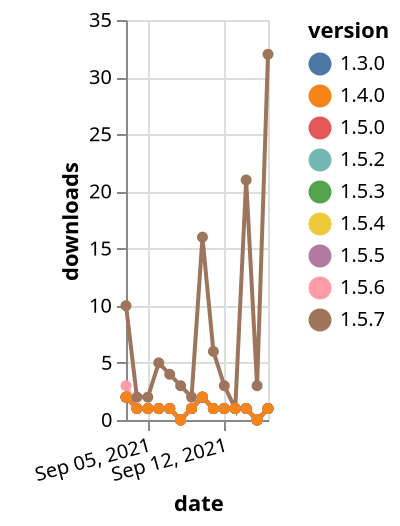 {"$schema": "https://vega.github.io/schema/vega-lite/v5.json", "description": "A simple bar chart with embedded data.", "data": {"values": [{"date": "2021-09-03", "total": 84, "delta": 2, "version": "1.5.2"}, {"date": "2021-09-04", "total": 85, "delta": 1, "version": "1.5.2"}, {"date": "2021-09-05", "total": 86, "delta": 1, "version": "1.5.2"}, {"date": "2021-09-06", "total": 87, "delta": 1, "version": "1.5.2"}, {"date": "2021-09-07", "total": 88, "delta": 1, "version": "1.5.2"}, {"date": "2021-09-08", "total": 88, "delta": 0, "version": "1.5.2"}, {"date": "2021-09-09", "total": 89, "delta": 1, "version": "1.5.2"}, {"date": "2021-09-10", "total": 91, "delta": 2, "version": "1.5.2"}, {"date": "2021-09-11", "total": 92, "delta": 1, "version": "1.5.2"}, {"date": "2021-09-12", "total": 93, "delta": 1, "version": "1.5.2"}, {"date": "2021-09-13", "total": 94, "delta": 1, "version": "1.5.2"}, {"date": "2021-09-14", "total": 95, "delta": 1, "version": "1.5.2"}, {"date": "2021-09-15", "total": 95, "delta": 0, "version": "1.5.2"}, {"date": "2021-09-16", "total": 96, "delta": 1, "version": "1.5.2"}, {"date": "2021-09-03", "total": 42, "delta": 10, "version": "1.5.7"}, {"date": "2021-09-04", "total": 44, "delta": 2, "version": "1.5.7"}, {"date": "2021-09-05", "total": 46, "delta": 2, "version": "1.5.7"}, {"date": "2021-09-06", "total": 51, "delta": 5, "version": "1.5.7"}, {"date": "2021-09-07", "total": 55, "delta": 4, "version": "1.5.7"}, {"date": "2021-09-08", "total": 58, "delta": 3, "version": "1.5.7"}, {"date": "2021-09-09", "total": 60, "delta": 2, "version": "1.5.7"}, {"date": "2021-09-10", "total": 76, "delta": 16, "version": "1.5.7"}, {"date": "2021-09-11", "total": 82, "delta": 6, "version": "1.5.7"}, {"date": "2021-09-12", "total": 85, "delta": 3, "version": "1.5.7"}, {"date": "2021-09-13", "total": 86, "delta": 1, "version": "1.5.7"}, {"date": "2021-09-14", "total": 107, "delta": 21, "version": "1.5.7"}, {"date": "2021-09-15", "total": 110, "delta": 3, "version": "1.5.7"}, {"date": "2021-09-16", "total": 142, "delta": 32, "version": "1.5.7"}, {"date": "2021-09-03", "total": 73, "delta": 2, "version": "1.5.4"}, {"date": "2021-09-04", "total": 74, "delta": 1, "version": "1.5.4"}, {"date": "2021-09-05", "total": 75, "delta": 1, "version": "1.5.4"}, {"date": "2021-09-06", "total": 76, "delta": 1, "version": "1.5.4"}, {"date": "2021-09-07", "total": 77, "delta": 1, "version": "1.5.4"}, {"date": "2021-09-08", "total": 77, "delta": 0, "version": "1.5.4"}, {"date": "2021-09-09", "total": 78, "delta": 1, "version": "1.5.4"}, {"date": "2021-09-10", "total": 80, "delta": 2, "version": "1.5.4"}, {"date": "2021-09-11", "total": 81, "delta": 1, "version": "1.5.4"}, {"date": "2021-09-12", "total": 82, "delta": 1, "version": "1.5.4"}, {"date": "2021-09-13", "total": 83, "delta": 1, "version": "1.5.4"}, {"date": "2021-09-14", "total": 84, "delta": 1, "version": "1.5.4"}, {"date": "2021-09-15", "total": 84, "delta": 0, "version": "1.5.4"}, {"date": "2021-09-16", "total": 85, "delta": 1, "version": "1.5.4"}, {"date": "2021-09-03", "total": 59, "delta": 3, "version": "1.5.6"}, {"date": "2021-09-04", "total": 60, "delta": 1, "version": "1.5.6"}, {"date": "2021-09-05", "total": 61, "delta": 1, "version": "1.5.6"}, {"date": "2021-09-06", "total": 62, "delta": 1, "version": "1.5.6"}, {"date": "2021-09-07", "total": 63, "delta": 1, "version": "1.5.6"}, {"date": "2021-09-08", "total": 63, "delta": 0, "version": "1.5.6"}, {"date": "2021-09-09", "total": 64, "delta": 1, "version": "1.5.6"}, {"date": "2021-09-10", "total": 66, "delta": 2, "version": "1.5.6"}, {"date": "2021-09-11", "total": 67, "delta": 1, "version": "1.5.6"}, {"date": "2021-09-12", "total": 68, "delta": 1, "version": "1.5.6"}, {"date": "2021-09-13", "total": 69, "delta": 1, "version": "1.5.6"}, {"date": "2021-09-14", "total": 70, "delta": 1, "version": "1.5.6"}, {"date": "2021-09-15", "total": 70, "delta": 0, "version": "1.5.6"}, {"date": "2021-09-16", "total": 71, "delta": 1, "version": "1.5.6"}, {"date": "2021-09-03", "total": 147, "delta": 2, "version": "1.3.0"}, {"date": "2021-09-04", "total": 148, "delta": 1, "version": "1.3.0"}, {"date": "2021-09-05", "total": 149, "delta": 1, "version": "1.3.0"}, {"date": "2021-09-06", "total": 150, "delta": 1, "version": "1.3.0"}, {"date": "2021-09-07", "total": 151, "delta": 1, "version": "1.3.0"}, {"date": "2021-09-08", "total": 151, "delta": 0, "version": "1.3.0"}, {"date": "2021-09-09", "total": 152, "delta": 1, "version": "1.3.0"}, {"date": "2021-09-10", "total": 154, "delta": 2, "version": "1.3.0"}, {"date": "2021-09-11", "total": 155, "delta": 1, "version": "1.3.0"}, {"date": "2021-09-12", "total": 156, "delta": 1, "version": "1.3.0"}, {"date": "2021-09-13", "total": 157, "delta": 1, "version": "1.3.0"}, {"date": "2021-09-14", "total": 158, "delta": 1, "version": "1.3.0"}, {"date": "2021-09-15", "total": 158, "delta": 0, "version": "1.3.0"}, {"date": "2021-09-16", "total": 159, "delta": 1, "version": "1.3.0"}, {"date": "2021-09-03", "total": 120, "delta": 2, "version": "1.5.3"}, {"date": "2021-09-04", "total": 121, "delta": 1, "version": "1.5.3"}, {"date": "2021-09-05", "total": 122, "delta": 1, "version": "1.5.3"}, {"date": "2021-09-06", "total": 123, "delta": 1, "version": "1.5.3"}, {"date": "2021-09-07", "total": 124, "delta": 1, "version": "1.5.3"}, {"date": "2021-09-08", "total": 124, "delta": 0, "version": "1.5.3"}, {"date": "2021-09-09", "total": 125, "delta": 1, "version": "1.5.3"}, {"date": "2021-09-10", "total": 127, "delta": 2, "version": "1.5.3"}, {"date": "2021-09-11", "total": 128, "delta": 1, "version": "1.5.3"}, {"date": "2021-09-12", "total": 129, "delta": 1, "version": "1.5.3"}, {"date": "2021-09-13", "total": 130, "delta": 1, "version": "1.5.3"}, {"date": "2021-09-14", "total": 131, "delta": 1, "version": "1.5.3"}, {"date": "2021-09-15", "total": 131, "delta": 0, "version": "1.5.3"}, {"date": "2021-09-16", "total": 132, "delta": 1, "version": "1.5.3"}, {"date": "2021-09-03", "total": 86, "delta": 2, "version": "1.5.5"}, {"date": "2021-09-04", "total": 87, "delta": 1, "version": "1.5.5"}, {"date": "2021-09-05", "total": 88, "delta": 1, "version": "1.5.5"}, {"date": "2021-09-06", "total": 89, "delta": 1, "version": "1.5.5"}, {"date": "2021-09-07", "total": 90, "delta": 1, "version": "1.5.5"}, {"date": "2021-09-08", "total": 90, "delta": 0, "version": "1.5.5"}, {"date": "2021-09-09", "total": 91, "delta": 1, "version": "1.5.5"}, {"date": "2021-09-10", "total": 93, "delta": 2, "version": "1.5.5"}, {"date": "2021-09-11", "total": 94, "delta": 1, "version": "1.5.5"}, {"date": "2021-09-12", "total": 95, "delta": 1, "version": "1.5.5"}, {"date": "2021-09-13", "total": 96, "delta": 1, "version": "1.5.5"}, {"date": "2021-09-14", "total": 97, "delta": 1, "version": "1.5.5"}, {"date": "2021-09-15", "total": 97, "delta": 0, "version": "1.5.5"}, {"date": "2021-09-16", "total": 98, "delta": 1, "version": "1.5.5"}, {"date": "2021-09-03", "total": 96, "delta": 2, "version": "1.5.0"}, {"date": "2021-09-04", "total": 97, "delta": 1, "version": "1.5.0"}, {"date": "2021-09-05", "total": 98, "delta": 1, "version": "1.5.0"}, {"date": "2021-09-06", "total": 99, "delta": 1, "version": "1.5.0"}, {"date": "2021-09-07", "total": 100, "delta": 1, "version": "1.5.0"}, {"date": "2021-09-08", "total": 100, "delta": 0, "version": "1.5.0"}, {"date": "2021-09-09", "total": 101, "delta": 1, "version": "1.5.0"}, {"date": "2021-09-10", "total": 103, "delta": 2, "version": "1.5.0"}, {"date": "2021-09-11", "total": 104, "delta": 1, "version": "1.5.0"}, {"date": "2021-09-12", "total": 105, "delta": 1, "version": "1.5.0"}, {"date": "2021-09-13", "total": 106, "delta": 1, "version": "1.5.0"}, {"date": "2021-09-14", "total": 107, "delta": 1, "version": "1.5.0"}, {"date": "2021-09-15", "total": 107, "delta": 0, "version": "1.5.0"}, {"date": "2021-09-16", "total": 108, "delta": 1, "version": "1.5.0"}, {"date": "2021-09-03", "total": 157, "delta": 2, "version": "1.4.0"}, {"date": "2021-09-04", "total": 158, "delta": 1, "version": "1.4.0"}, {"date": "2021-09-05", "total": 159, "delta": 1, "version": "1.4.0"}, {"date": "2021-09-06", "total": 160, "delta": 1, "version": "1.4.0"}, {"date": "2021-09-07", "total": 161, "delta": 1, "version": "1.4.0"}, {"date": "2021-09-08", "total": 161, "delta": 0, "version": "1.4.0"}, {"date": "2021-09-09", "total": 162, "delta": 1, "version": "1.4.0"}, {"date": "2021-09-10", "total": 164, "delta": 2, "version": "1.4.0"}, {"date": "2021-09-11", "total": 165, "delta": 1, "version": "1.4.0"}, {"date": "2021-09-12", "total": 166, "delta": 1, "version": "1.4.0"}, {"date": "2021-09-13", "total": 167, "delta": 1, "version": "1.4.0"}, {"date": "2021-09-14", "total": 168, "delta": 1, "version": "1.4.0"}, {"date": "2021-09-15", "total": 168, "delta": 0, "version": "1.4.0"}, {"date": "2021-09-16", "total": 169, "delta": 1, "version": "1.4.0"}]}, "width": "container", "mark": {"type": "line", "point": {"filled": true}}, "encoding": {"x": {"field": "date", "type": "temporal", "timeUnit": "yearmonthdate", "title": "date", "axis": {"labelAngle": -15}}, "y": {"field": "delta", "type": "quantitative", "title": "downloads"}, "color": {"field": "version", "type": "nominal"}, "tooltip": {"field": "delta"}}}